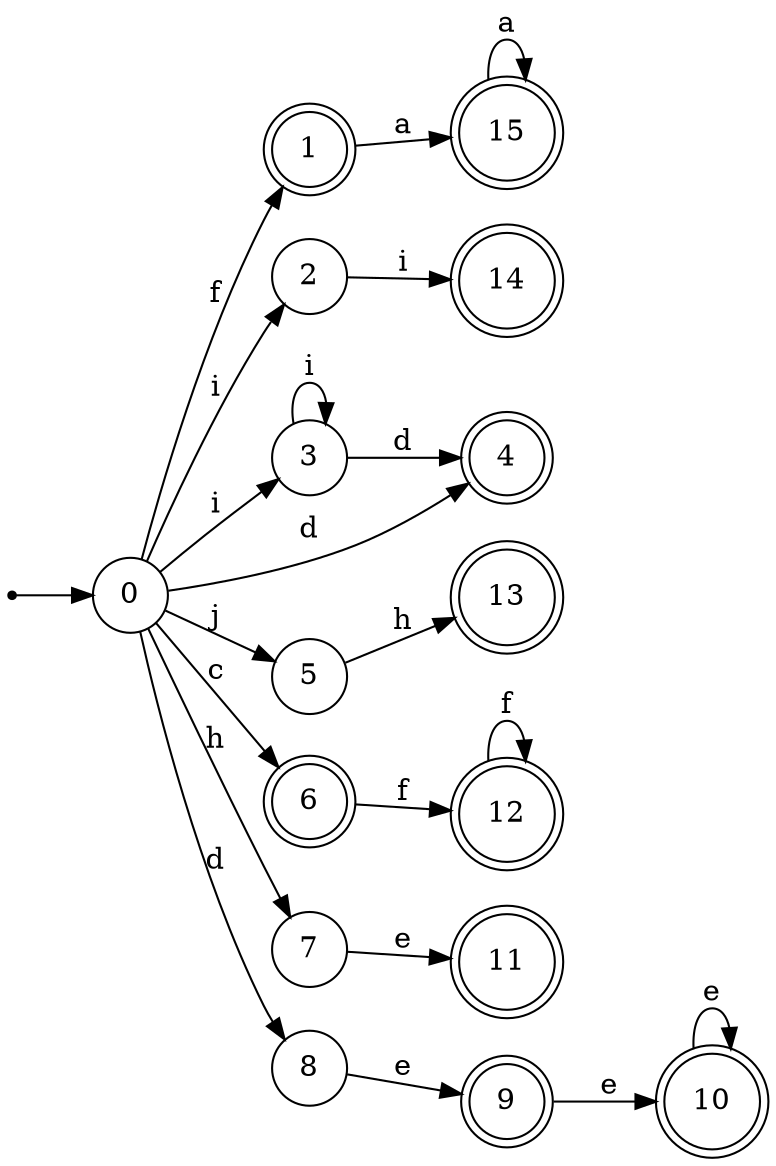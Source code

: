 digraph finite_state_machine {
rankdir=LR;
size="20,20";
node [shape = point]; "dummy0"
node [shape = circle]; "0";
"dummy0" -> "0";
node [shape = doublecircle]; "1";node [shape = circle]; "2";
node [shape = circle]; "3";
node [shape = doublecircle]; "4";node [shape = circle]; "5";
node [shape = doublecircle]; "6";node [shape = circle]; "7";
node [shape = circle]; "8";
node [shape = doublecircle]; "9";node [shape = doublecircle]; "10";node [shape = doublecircle]; "11";node [shape = doublecircle]; "12";node [shape = doublecircle]; "13";node [shape = doublecircle]; "14";node [shape = doublecircle]; "15";"0" -> "1" [label = "f"];
 "0" -> "2" [label = "i"];
 "0" -> "3" [label = "i"];
 "0" -> "8" [label = "d"];
 "0" -> "4" [label = "d"];
 "0" -> "5" [label = "j"];
 "0" -> "6" [label = "c"];
 "0" -> "7" [label = "h"];
 "8" -> "9" [label = "e"];
 "9" -> "10" [label = "e"];
 "10" -> "10" [label = "e"];
 "7" -> "11" [label = "e"];
 "6" -> "12" [label = "f"];
 "12" -> "12" [label = "f"];
 "5" -> "13" [label = "h"];
 "3" -> "3" [label = "i"];
 "3" -> "4" [label = "d"];
 "2" -> "14" [label = "i"];
 "1" -> "15" [label = "a"];
 "15" -> "15" [label = "a"];
 }
